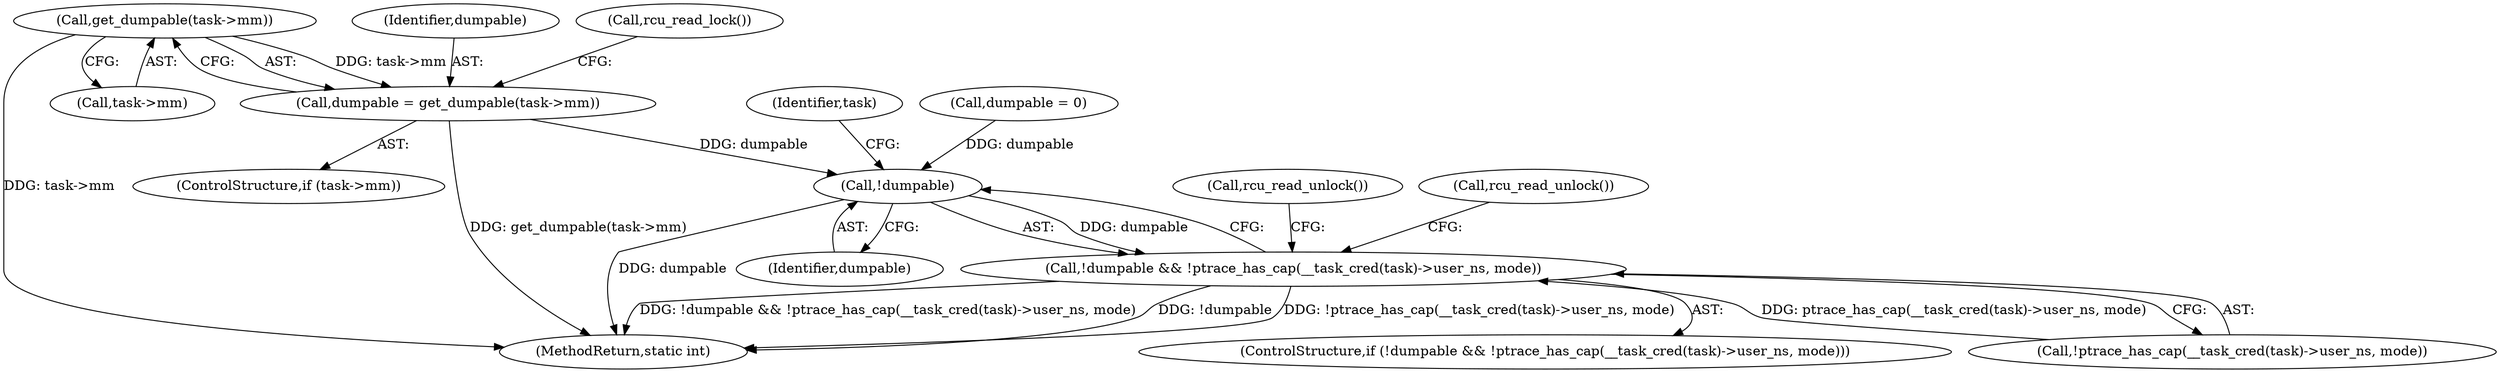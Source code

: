 digraph "0_linux_d049f74f2dbe71354d43d393ac3a188947811348@pointer" {
"1000195" [label="(Call,get_dumpable(task->mm))"];
"1000193" [label="(Call,dumpable = get_dumpable(task->mm))"];
"1000202" [label="(Call,!dumpable)"];
"1000201" [label="(Call,!dumpable && !ptrace_has_cap(__task_cred(task)->user_ns, mode))"];
"1000195" [label="(Call,get_dumpable(task->mm))"];
"1000203" [label="(Identifier,dumpable)"];
"1000204" [label="(Call,!ptrace_has_cap(__task_cred(task)->user_ns, mode))"];
"1000201" [label="(Call,!dumpable && !ptrace_has_cap(__task_cred(task)->user_ns, mode))"];
"1000200" [label="(ControlStructure,if (!dumpable && !ptrace_has_cap(__task_cred(task)->user_ns, mode)))"];
"1000194" [label="(Identifier,dumpable)"];
"1000189" [label="(ControlStructure,if (task->mm))"];
"1000212" [label="(Call,rcu_read_unlock())"];
"1000208" [label="(Identifier,task)"];
"1000216" [label="(Call,rcu_read_unlock())"];
"1000112" [label="(Call,dumpable = 0)"];
"1000193" [label="(Call,dumpable = get_dumpable(task->mm))"];
"1000221" [label="(MethodReturn,static int)"];
"1000202" [label="(Call,!dumpable)"];
"1000199" [label="(Call,rcu_read_lock())"];
"1000196" [label="(Call,task->mm)"];
"1000195" -> "1000193"  [label="AST: "];
"1000195" -> "1000196"  [label="CFG: "];
"1000196" -> "1000195"  [label="AST: "];
"1000193" -> "1000195"  [label="CFG: "];
"1000195" -> "1000221"  [label="DDG: task->mm"];
"1000195" -> "1000193"  [label="DDG: task->mm"];
"1000193" -> "1000189"  [label="AST: "];
"1000194" -> "1000193"  [label="AST: "];
"1000199" -> "1000193"  [label="CFG: "];
"1000193" -> "1000221"  [label="DDG: get_dumpable(task->mm)"];
"1000193" -> "1000202"  [label="DDG: dumpable"];
"1000202" -> "1000201"  [label="AST: "];
"1000202" -> "1000203"  [label="CFG: "];
"1000203" -> "1000202"  [label="AST: "];
"1000208" -> "1000202"  [label="CFG: "];
"1000201" -> "1000202"  [label="CFG: "];
"1000202" -> "1000221"  [label="DDG: dumpable"];
"1000202" -> "1000201"  [label="DDG: dumpable"];
"1000112" -> "1000202"  [label="DDG: dumpable"];
"1000201" -> "1000200"  [label="AST: "];
"1000201" -> "1000204"  [label="CFG: "];
"1000204" -> "1000201"  [label="AST: "];
"1000212" -> "1000201"  [label="CFG: "];
"1000216" -> "1000201"  [label="CFG: "];
"1000201" -> "1000221"  [label="DDG: !dumpable && !ptrace_has_cap(__task_cred(task)->user_ns, mode)"];
"1000201" -> "1000221"  [label="DDG: !dumpable"];
"1000201" -> "1000221"  [label="DDG: !ptrace_has_cap(__task_cred(task)->user_ns, mode)"];
"1000204" -> "1000201"  [label="DDG: ptrace_has_cap(__task_cred(task)->user_ns, mode)"];
}
